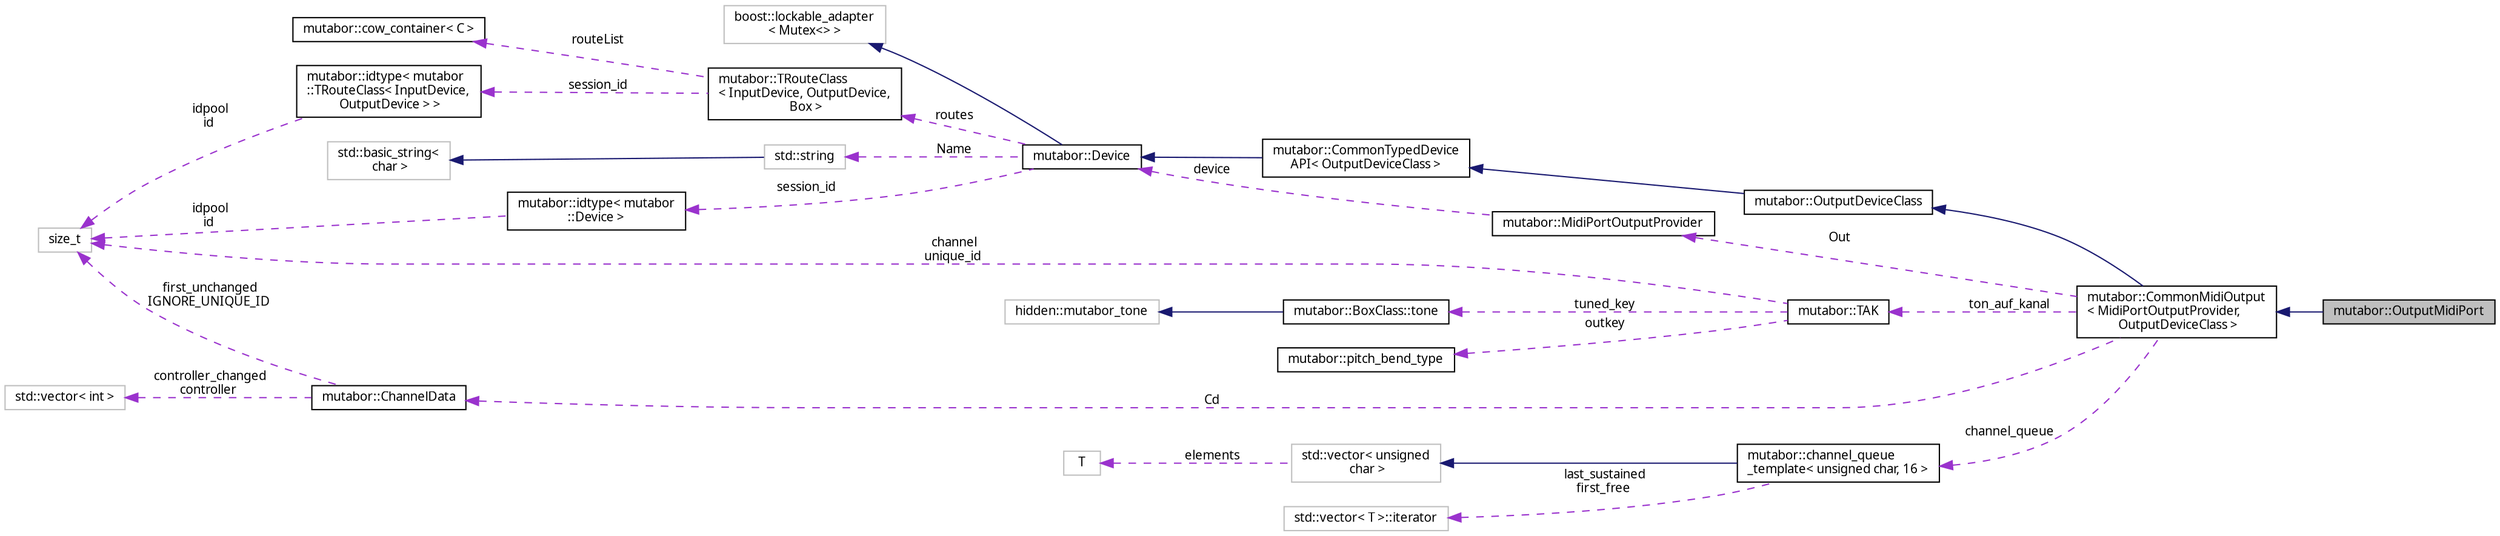digraph "mutabor::OutputMidiPort"
{
  edge [fontname="Sans",fontsize="10",labelfontname="Sans",labelfontsize="10"];
  node [fontname="Sans",fontsize="10",shape=record];
  rankdir="LR";
  Node6 [label="mutabor::OutputMidiPort",height=0.2,width=0.4,color="black", fillcolor="grey75", style="filled", fontcolor="black"];
  Node7 -> Node6 [dir="back",color="midnightblue",fontsize="10",style="solid",fontname="Sans"];
  Node7 [label="mutabor::CommonMidiOutput\l\< MidiPortOutputProvider,\l OutputDeviceClass \>",height=0.2,width=0.4,color="black", fillcolor="white", style="filled",URL="$dd/df5/classmutabor_1_1CommonMidiOutput.html"];
  Node8 -> Node7 [dir="back",color="midnightblue",fontsize="10",style="solid",fontname="Sans"];
  Node8 [label="mutabor::OutputDeviceClass",height=0.2,width=0.4,color="black", fillcolor="white", style="filled",URL="$d2/d2f/classmutabor_1_1OutputDeviceClass.html"];
  Node9 -> Node8 [dir="back",color="midnightblue",fontsize="10",style="solid",fontname="Sans"];
  Node9 [label="mutabor::CommonTypedDevice\lAPI\< OutputDeviceClass \>",height=0.2,width=0.4,color="black", fillcolor="white", style="filled",URL="$d9/dbf/classmutabor_1_1CommonTypedDeviceAPI.html"];
  Node10 -> Node9 [dir="back",color="midnightblue",fontsize="10",style="solid",fontname="Sans"];
  Node10 [label="mutabor::Device",height=0.2,width=0.4,color="black", fillcolor="white", style="filled",URL="$db/db4/classmutabor_1_1Device.html"];
  Node11 -> Node10 [dir="back",color="midnightblue",fontsize="10",style="solid",fontname="Sans"];
  Node11 [label="boost::lockable_adapter\l\< Mutex\<\> \>",height=0.2,width=0.4,color="grey75", fillcolor="white", style="filled"];
  Node12 -> Node10 [dir="back",color="darkorchid3",fontsize="10",style="dashed",label=" routes" ,fontname="Sans"];
  Node12 [label="mutabor::TRouteClass\l\< InputDevice, OutputDevice,\l Box \>",height=0.2,width=0.4,color="black", fillcolor="white", style="filled",URL="$db/d05/classmutabor_1_1TRouteClass.html"];
  Node13 -> Node12 [dir="back",color="darkorchid3",fontsize="10",style="dashed",label=" routeList" ,fontname="Sans"];
  Node13 [label="mutabor::cow_container\< C \>",height=0.2,width=0.4,color="black", fillcolor="white", style="filled",URL="$df/d40/classmutabor_1_1cow__container.html"];
  Node14 -> Node12 [dir="back",color="darkorchid3",fontsize="10",style="dashed",label=" session_id" ,fontname="Sans"];
  Node14 [label="mutabor::idtype\< mutabor\l::TRouteClass\< InputDevice,\l OutputDevice \> \>",height=0.2,width=0.4,color="black", fillcolor="white", style="filled",URL="$d7/dce/classmutabor_1_1idtype.html"];
  Node15 -> Node14 [dir="back",color="darkorchid3",fontsize="10",style="dashed",label=" idpool\nid" ,fontname="Sans"];
  Node15 [label="size_t",height=0.2,width=0.4,color="grey75", fillcolor="white", style="filled"];
  Node16 -> Node10 [dir="back",color="darkorchid3",fontsize="10",style="dashed",label=" Name" ,fontname="Sans"];
  Node16 [label="std::string",height=0.2,width=0.4,color="grey75", fillcolor="white", style="filled",tooltip="STL class. "];
  Node17 -> Node16 [dir="back",color="midnightblue",fontsize="10",style="solid",fontname="Sans"];
  Node17 [label="std::basic_string\<\l char \>",height=0.2,width=0.4,color="grey75", fillcolor="white", style="filled",tooltip="STL class. "];
  Node18 -> Node10 [dir="back",color="darkorchid3",fontsize="10",style="dashed",label=" session_id" ,fontname="Sans"];
  Node18 [label="mutabor::idtype\< mutabor\l::Device \>",height=0.2,width=0.4,color="black", fillcolor="white", style="filled",URL="$d7/dce/classmutabor_1_1idtype.html"];
  Node15 -> Node18 [dir="back",color="darkorchid3",fontsize="10",style="dashed",label=" idpool\nid" ,fontname="Sans"];
  Node19 -> Node7 [dir="back",color="darkorchid3",fontsize="10",style="dashed",label=" Out" ,fontname="Sans"];
  Node19 [label="mutabor::MidiPortOutputProvider",height=0.2,width=0.4,color="black", fillcolor="white", style="filled",URL="$d2/db3/classmutabor_1_1MidiPortOutputProvider.html"];
  Node10 -> Node19 [dir="back",color="darkorchid3",fontsize="10",style="dashed",label=" device" ,fontname="Sans"];
  Node20 -> Node7 [dir="back",color="darkorchid3",fontsize="10",style="dashed",label=" ton_auf_kanal" ,fontname="Sans"];
  Node20 [label="mutabor::TAK",height=0.2,width=0.4,color="black", fillcolor="white", style="filled",URL="$d9/d2a/structmutabor_1_1TAK.html"];
  Node21 -> Node20 [dir="back",color="darkorchid3",fontsize="10",style="dashed",label=" tuned_key" ,fontname="Sans"];
  Node21 [label="mutabor::BoxClass::tone",height=0.2,width=0.4,color="black", fillcolor="white", style="filled",URL="$da/dc1/classmutabor_1_1BoxClass_1_1tone.html"];
  Node22 -> Node21 [dir="back",color="midnightblue",fontsize="10",style="solid",fontname="Sans"];
  Node22 [label="hidden::mutabor_tone",height=0.2,width=0.4,color="grey75", fillcolor="white", style="filled"];
  Node23 -> Node20 [dir="back",color="darkorchid3",fontsize="10",style="dashed",label=" outkey" ,fontname="Sans"];
  Node23 [label="mutabor::pitch_bend_type",height=0.2,width=0.4,color="black", fillcolor="white", style="filled",URL="$dd/d7d/classmutabor_1_1pitch__bend__type.html"];
  Node15 -> Node20 [dir="back",color="darkorchid3",fontsize="10",style="dashed",label=" channel\nunique_id" ,fontname="Sans"];
  Node24 -> Node7 [dir="back",color="darkorchid3",fontsize="10",style="dashed",label=" Cd" ,fontname="Sans"];
  Node24 [label="mutabor::ChannelData",height=0.2,width=0.4,color="black", fillcolor="white", style="filled",URL="$d4/d4a/classmutabor_1_1ChannelData.html"];
  Node25 -> Node24 [dir="back",color="darkorchid3",fontsize="10",style="dashed",label=" controller_changed\ncontroller" ,fontname="Sans"];
  Node25 [label="std::vector\< int \>",height=0.2,width=0.4,color="grey75", fillcolor="white", style="filled"];
  Node15 -> Node24 [dir="back",color="darkorchid3",fontsize="10",style="dashed",label=" first_unchanged\nIGNORE_UNIQUE_ID" ,fontname="Sans"];
  Node26 -> Node7 [dir="back",color="darkorchid3",fontsize="10",style="dashed",label=" channel_queue" ,fontname="Sans"];
  Node26 [label="mutabor::channel_queue\l_template\< unsigned char, 16 \>",height=0.2,width=0.4,color="black", fillcolor="white", style="filled",URL="$d3/d85/classmutabor_1_1channel__queue__template.html"];
  Node27 -> Node26 [dir="back",color="midnightblue",fontsize="10",style="solid",fontname="Sans"];
  Node27 [label="std::vector\< unsigned\l char \>",height=0.2,width=0.4,color="grey75", fillcolor="white", style="filled",tooltip="STL class. "];
  Node28 -> Node27 [dir="back",color="darkorchid3",fontsize="10",style="dashed",label=" elements" ,fontname="Sans"];
  Node28 [label="T",height=0.2,width=0.4,color="grey75", fillcolor="white", style="filled"];
  Node29 -> Node26 [dir="back",color="darkorchid3",fontsize="10",style="dashed",label=" last_sustained\nfirst_free" ,fontname="Sans"];
  Node29 [label="std::vector\< T \>::iterator",height=0.2,width=0.4,color="grey75", fillcolor="white", style="filled",tooltip="STL iterator class. "];
}
